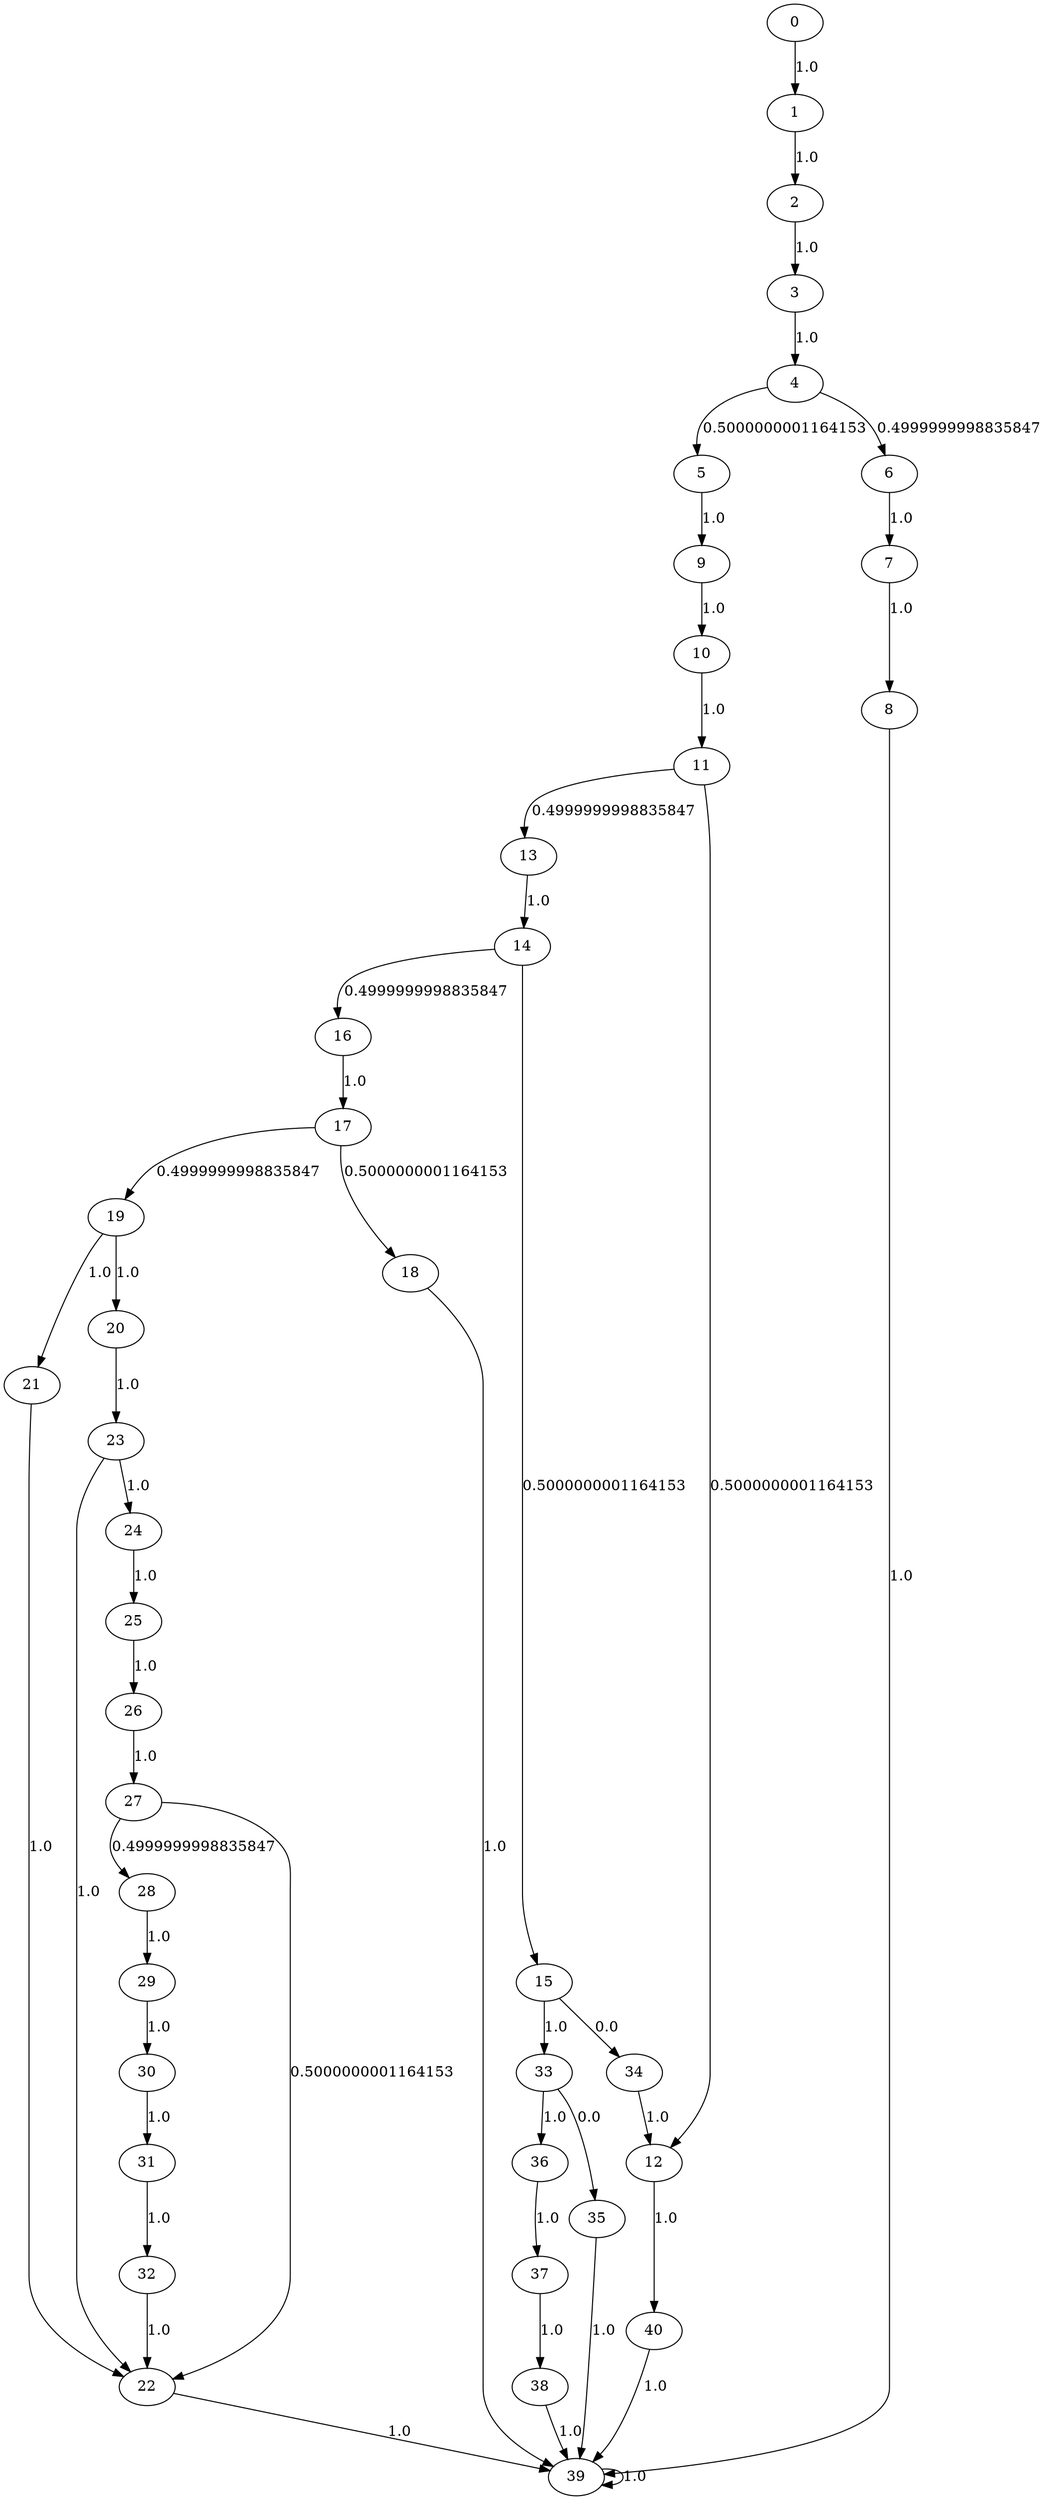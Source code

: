 digraph {
	22 -> 39[label= "1.0"];
	23 -> 22[label= "1.0"];
	23 -> 24[label= "1.0"];
	24 -> 25[label= "1.0"];
	25 -> 26[label= "1.0"];
	26 -> 27[label= "1.0"];
	27 -> 22[label= "0.5000000001164153"];
	27 -> 28[label= "0.4999999998835847"];
	28 -> 29[label= "1.0"];
	29 -> 30[label= "1.0"];
	30 -> 31[label= "1.0"];
	31 -> 32[label= "1.0"];
	10 -> 11[label= "1.0"];
	32 -> 22[label= "1.0"];
	11 -> 12[label= "0.5000000001164153"];
	11 -> 13[label= "0.4999999998835847"];
	33 -> 35[label= "0.0"];
	33 -> 36[label= "1.0"];
	34 -> 12[label= "1.0"];
	12 -> 40[label= "1.0"];
	13 -> 14[label= "1.0"];
	35 -> 39[label= "1.0"];
	14 -> 15[label= "0.5000000001164153"];
	14 -> 16[label= "0.4999999998835847"];
	36 -> 37[label= "1.0"];
	15 -> 33[label= "1.0"];
	15 -> 34[label= "0.0"];
	37 -> 38[label= "1.0"];
	16 -> 17[label= "1.0"];
	38 -> 39[label= "1.0"];
	17 -> 18[label= "0.5000000001164153"];
	17 -> 19[label= "0.4999999998835847"];
	39 -> 39[label= "1.0"];
	18 -> 39[label= "1.0"];
	19 -> 20[label= "1.0"];
	19 -> 21[label= "1.0"];
	0 -> 1[label= "1.0"];
	1 -> 2[label= "1.0"];
	2 -> 3[label= "1.0"];
	3 -> 4[label= "1.0"];
	4 -> 5[label= "0.5000000001164153"];
	4 -> 6[label= "0.4999999998835847"];
	5 -> 9[label= "1.0"];
	6 -> 7[label= "1.0"];
	7 -> 8[label= "1.0"];
	8 -> 39[label= "1.0"];
	9 -> 10[label= "1.0"];
	40 -> 39[label= "1.0"];
	20 -> 23[label= "1.0"];
	21 -> 22[label= "1.0"];
}